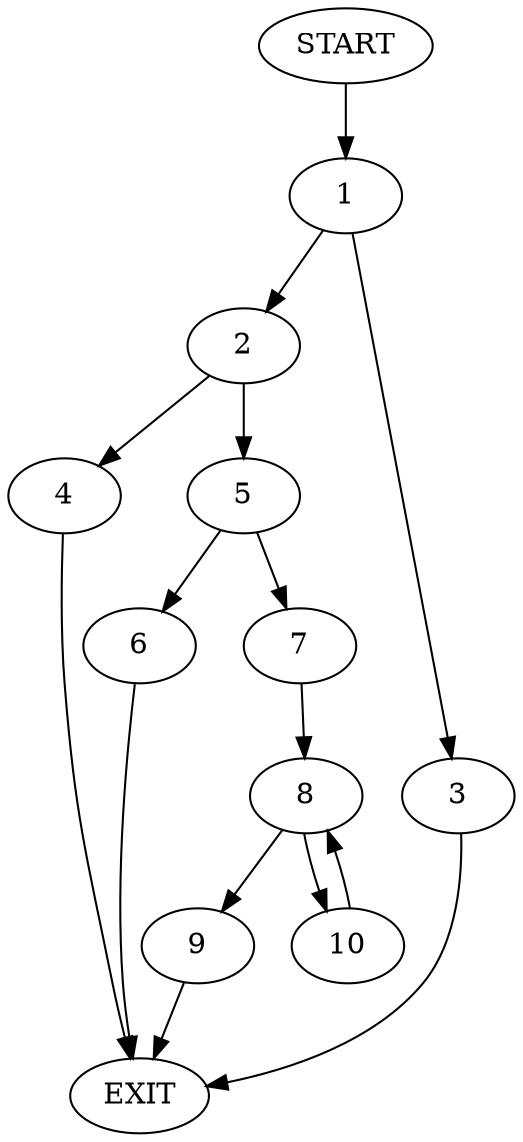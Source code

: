 digraph {
0 [label="START"]
11 [label="EXIT"]
0 -> 1
1 -> 2
1 -> 3
3 -> 11
2 -> 4
2 -> 5
5 -> 6
5 -> 7
4 -> 11
6 -> 11
7 -> 8
8 -> 9
8 -> 10
9 -> 11
10 -> 8
}
